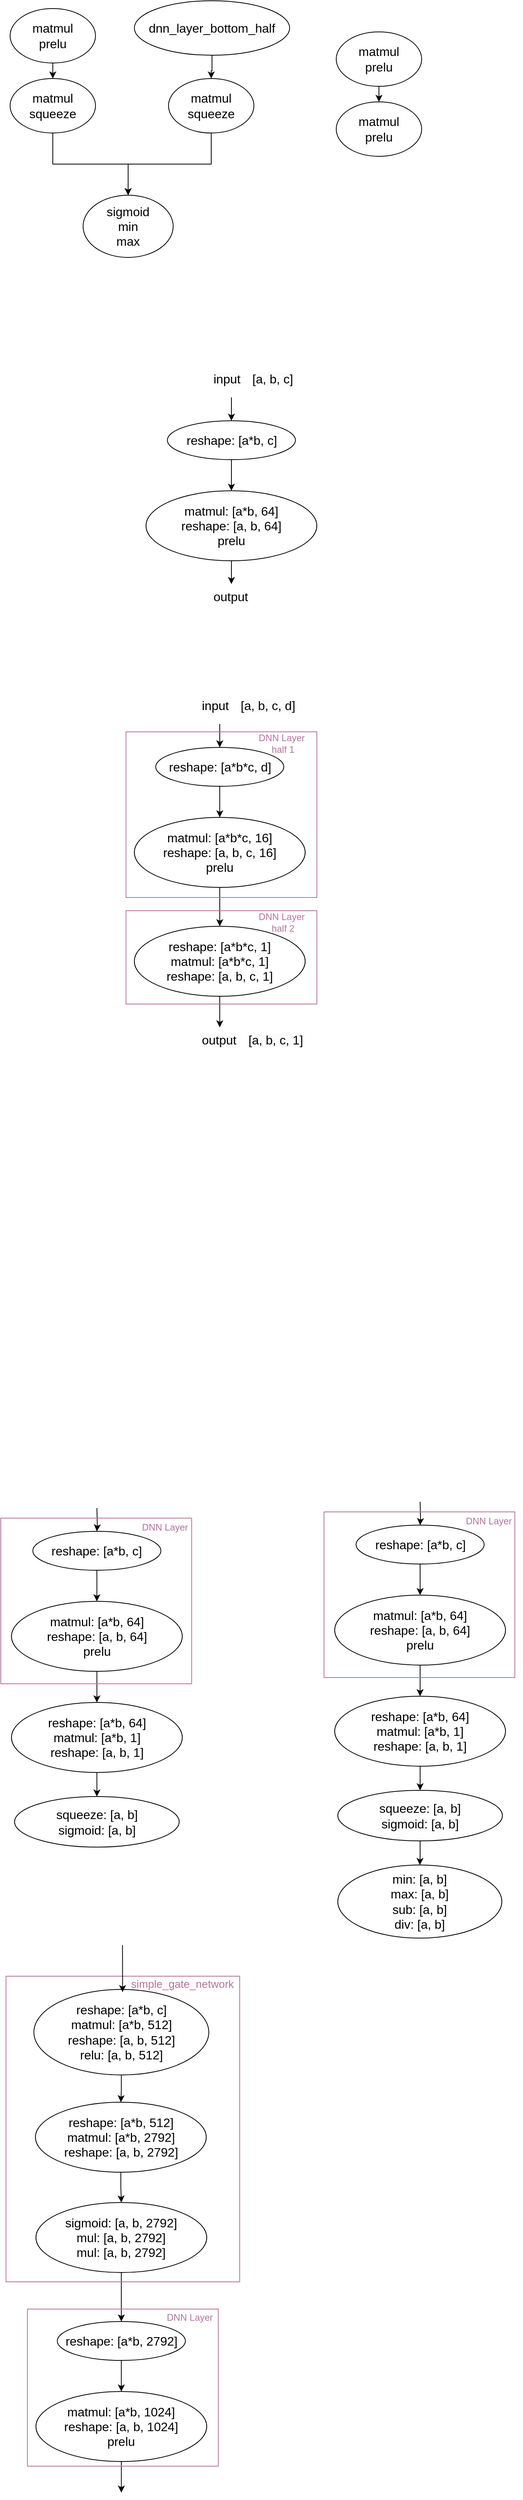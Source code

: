 <mxfile version="24.7.10">
  <diagram name="第 1 页" id="V1dfw5ZvCygMVs_ZKmEv">
    <mxGraphModel dx="1242" dy="786" grid="1" gridSize="10" guides="1" tooltips="1" connect="1" arrows="1" fold="1" page="1" pageScale="1" pageWidth="827" pageHeight="1169" math="0" shadow="0">
      <root>
        <mxCell id="0" />
        <mxCell id="1" parent="0" />
        <mxCell id="wV4hB_RL8rZMmwDnRBt9-4" value="" style="edgeStyle=orthogonalEdgeStyle;rounded=0;orthogonalLoop=1;jettySize=auto;html=1;" parent="1" source="wV4hB_RL8rZMmwDnRBt9-1" target="wV4hB_RL8rZMmwDnRBt9-3" edge="1">
          <mxGeometry relative="1" as="geometry" />
        </mxCell>
        <mxCell id="wV4hB_RL8rZMmwDnRBt9-1" value="&lt;span style=&quot;font-size: 16px;&quot;&gt;dnn_layer_bottom_half&lt;/span&gt;" style="ellipse;whiteSpace=wrap;html=1;" parent="1" vertex="1">
          <mxGeometry x="250" y="30" width="200" height="70" as="geometry" />
        </mxCell>
        <mxCell id="wV4hB_RL8rZMmwDnRBt9-6" value="" style="edgeStyle=orthogonalEdgeStyle;rounded=0;orthogonalLoop=1;jettySize=auto;html=1;" parent="1" source="wV4hB_RL8rZMmwDnRBt9-2" target="wV4hB_RL8rZMmwDnRBt9-5" edge="1">
          <mxGeometry relative="1" as="geometry" />
        </mxCell>
        <mxCell id="wV4hB_RL8rZMmwDnRBt9-2" value="&lt;font style=&quot;font-size: 16px;&quot;&gt;matmul&lt;/font&gt;&lt;div style=&quot;font-size: 16px;&quot;&gt;&lt;font style=&quot;font-size: 16px;&quot;&gt;prelu&lt;/font&gt;&lt;/div&gt;" style="ellipse;whiteSpace=wrap;html=1;" parent="1" vertex="1">
          <mxGeometry x="90" y="40" width="110" height="70" as="geometry" />
        </mxCell>
        <mxCell id="wV4hB_RL8rZMmwDnRBt9-10" style="edgeStyle=orthogonalEdgeStyle;rounded=0;orthogonalLoop=1;jettySize=auto;html=1;exitX=0.5;exitY=1;exitDx=0;exitDy=0;" parent="1" source="wV4hB_RL8rZMmwDnRBt9-3" target="wV4hB_RL8rZMmwDnRBt9-7" edge="1">
          <mxGeometry relative="1" as="geometry">
            <Array as="points">
              <mxPoint x="349" y="240" />
              <mxPoint x="242" y="240" />
            </Array>
          </mxGeometry>
        </mxCell>
        <mxCell id="wV4hB_RL8rZMmwDnRBt9-3" value="&lt;font style=&quot;font-size: 16px;&quot;&gt;matmul&lt;/font&gt;&lt;div style=&quot;font-size: 16px;&quot;&gt;squeeze&lt;/div&gt;" style="ellipse;whiteSpace=wrap;html=1;" parent="1" vertex="1">
          <mxGeometry x="294" y="130" width="110" height="70" as="geometry" />
        </mxCell>
        <mxCell id="wV4hB_RL8rZMmwDnRBt9-9" value="" style="edgeStyle=orthogonalEdgeStyle;rounded=0;orthogonalLoop=1;jettySize=auto;html=1;" parent="1" source="wV4hB_RL8rZMmwDnRBt9-5" target="wV4hB_RL8rZMmwDnRBt9-7" edge="1">
          <mxGeometry relative="1" as="geometry" />
        </mxCell>
        <mxCell id="wV4hB_RL8rZMmwDnRBt9-5" value="&lt;font style=&quot;font-size: 16px;&quot;&gt;matmul&lt;/font&gt;&lt;div style=&quot;font-size: 16px;&quot;&gt;squeeze&lt;br&gt;&lt;/div&gt;" style="ellipse;whiteSpace=wrap;html=1;" parent="1" vertex="1">
          <mxGeometry x="90" y="130" width="110" height="70" as="geometry" />
        </mxCell>
        <mxCell id="wV4hB_RL8rZMmwDnRBt9-7" value="&lt;span style=&quot;font-size: 16px;&quot;&gt;sigmoid&lt;/span&gt;&lt;div&gt;&lt;span style=&quot;font-size: 16px;&quot;&gt;min&lt;/span&gt;&lt;/div&gt;&lt;div&gt;&lt;span style=&quot;font-size: 16px;&quot;&gt;max&lt;/span&gt;&lt;/div&gt;" style="ellipse;whiteSpace=wrap;html=1;" parent="1" vertex="1">
          <mxGeometry x="184" y="280" width="116" height="80" as="geometry" />
        </mxCell>
        <mxCell id="sTIh-kTO3xZ_8swDwnME-1" value="" style="edgeStyle=orthogonalEdgeStyle;rounded=0;orthogonalLoop=1;jettySize=auto;html=1;" parent="1" source="sTIh-kTO3xZ_8swDwnME-2" edge="1">
          <mxGeometry relative="1" as="geometry">
            <mxPoint x="565" y="160" as="targetPoint" />
          </mxGeometry>
        </mxCell>
        <mxCell id="sTIh-kTO3xZ_8swDwnME-2" value="&lt;font style=&quot;font-size: 16px;&quot;&gt;matmul&lt;/font&gt;&lt;div style=&quot;font-size: 16px;&quot;&gt;&lt;font style=&quot;font-size: 16px;&quot;&gt;prelu&lt;/font&gt;&lt;/div&gt;" style="ellipse;whiteSpace=wrap;html=1;" parent="1" vertex="1">
          <mxGeometry x="510" y="70" width="110" height="70" as="geometry" />
        </mxCell>
        <mxCell id="sTIh-kTO3xZ_8swDwnME-3" value="&lt;font style=&quot;font-size: 16px;&quot;&gt;matmul&lt;/font&gt;&lt;div style=&quot;font-size: 16px;&quot;&gt;&lt;font style=&quot;font-size: 16px;&quot;&gt;prelu&lt;/font&gt;&lt;/div&gt;" style="ellipse;whiteSpace=wrap;html=1;" parent="1" vertex="1">
          <mxGeometry x="510" y="160" width="110" height="70" as="geometry" />
        </mxCell>
        <mxCell id="sTIh-kTO3xZ_8swDwnME-17" value="" style="edgeStyle=orthogonalEdgeStyle;rounded=0;orthogonalLoop=1;jettySize=auto;html=1;" parent="1" source="sTIh-kTO3xZ_8swDwnME-4" target="sTIh-kTO3xZ_8swDwnME-15" edge="1">
          <mxGeometry relative="1" as="geometry" />
        </mxCell>
        <mxCell id="sTIh-kTO3xZ_8swDwnME-4" value="&lt;font style=&quot;font-size: 16px;&quot;&gt;matmul:&amp;nbsp;&lt;/font&gt;&lt;span style=&quot;font-size: 16px;&quot;&gt;[a*b, 64]&lt;/span&gt;&lt;div&gt;&lt;span style=&quot;font-size: 16px;&quot;&gt;reshape:&amp;nbsp;&lt;/span&gt;&lt;span style=&quot;font-size: 16px;&quot;&gt;[a, b, 64]&lt;/span&gt;&lt;span style=&quot;font-size: 16px;&quot;&gt;&lt;br&gt;&lt;/span&gt;&lt;div style=&quot;font-size: 16px;&quot;&gt;&lt;font style=&quot;font-size: 16px;&quot;&gt;prelu&lt;/font&gt;&lt;/div&gt;&lt;/div&gt;" style="ellipse;whiteSpace=wrap;html=1;" parent="1" vertex="1">
          <mxGeometry x="265" y="660" width="220" height="90" as="geometry" />
        </mxCell>
        <mxCell id="sTIh-kTO3xZ_8swDwnME-11" value="" style="edgeStyle=orthogonalEdgeStyle;rounded=0;orthogonalLoop=1;jettySize=auto;html=1;" parent="1" source="sTIh-kTO3xZ_8swDwnME-6" target="sTIh-kTO3xZ_8swDwnME-4" edge="1">
          <mxGeometry relative="1" as="geometry" />
        </mxCell>
        <mxCell id="sTIh-kTO3xZ_8swDwnME-6" value="&lt;font style=&quot;font-size: 16px;&quot;&gt;reshape:&amp;nbsp;&lt;/font&gt;&lt;span style=&quot;font-size: 16px; background-color: initial;&quot;&gt;[a*b, c]&lt;/span&gt;" style="ellipse;whiteSpace=wrap;html=1;" parent="1" vertex="1">
          <mxGeometry x="292.5" y="570" width="165" height="50" as="geometry" />
        </mxCell>
        <mxCell id="sTIh-kTO3xZ_8swDwnME-8" value="&lt;span style=&quot;color: rgb(0, 0, 0); font-family: Helvetica; font-size: 16px; font-style: normal; font-variant-ligatures: normal; font-variant-caps: normal; font-weight: 400; letter-spacing: normal; orphans: 2; text-align: center; text-indent: 0px; text-transform: none; widows: 2; word-spacing: 0px; -webkit-text-stroke-width: 0px; white-space: normal; background-color: rgb(251, 251, 251); text-decoration-thickness: initial; text-decoration-style: initial; text-decoration-color: initial; display: inline !important; float: none;&quot;&gt;[a, b, c]&lt;/span&gt;" style="text;whiteSpace=wrap;html=1;" parent="1" vertex="1">
          <mxGeometry x="400" y="500" width="150" height="40" as="geometry" />
        </mxCell>
        <mxCell id="sTIh-kTO3xZ_8swDwnME-10" value="" style="edgeStyle=orthogonalEdgeStyle;rounded=0;orthogonalLoop=1;jettySize=auto;html=1;" parent="1" source="sTIh-kTO3xZ_8swDwnME-9" target="sTIh-kTO3xZ_8swDwnME-6" edge="1">
          <mxGeometry relative="1" as="geometry" />
        </mxCell>
        <mxCell id="sTIh-kTO3xZ_8swDwnME-9" value="&lt;span style=&quot;color: rgb(0, 0, 0); font-family: Helvetica; font-size: 16px; font-style: normal; font-variant-ligatures: normal; font-variant-caps: normal; font-weight: 400; letter-spacing: normal; orphans: 2; text-align: center; text-indent: 0px; text-transform: none; widows: 2; word-spacing: 0px; -webkit-text-stroke-width: 0px; white-space: normal; background-color: rgb(251, 251, 251); text-decoration-thickness: initial; text-decoration-style: initial; text-decoration-color: initial; display: inline !important; float: none;&quot;&gt;input&lt;/span&gt;" style="text;whiteSpace=wrap;html=1;" parent="1" vertex="1">
          <mxGeometry x="350" y="500" width="50" height="40" as="geometry" />
        </mxCell>
        <mxCell id="sTIh-kTO3xZ_8swDwnME-15" value="&lt;div style=&quot;text-align: center;&quot;&gt;&lt;span style=&quot;background-color: initial; font-size: 16px;&quot;&gt;output&lt;/span&gt;&lt;/div&gt;" style="text;whiteSpace=wrap;html=1;" parent="1" vertex="1">
          <mxGeometry x="350" y="780" width="50" height="40" as="geometry" />
        </mxCell>
        <mxCell id="I9Kv1Mkpv6eCRe7bFn_e-13" value="" style="edgeStyle=orthogonalEdgeStyle;rounded=0;orthogonalLoop=1;jettySize=auto;html=1;" edge="1" parent="1" source="bx44Nag-n4rfRC4HVCFL-2" target="I9Kv1Mkpv6eCRe7bFn_e-1">
          <mxGeometry relative="1" as="geometry" />
        </mxCell>
        <mxCell id="bx44Nag-n4rfRC4HVCFL-2" value="&lt;font style=&quot;font-size: 16px;&quot;&gt;matmul:&amp;nbsp;&lt;/font&gt;&lt;span style=&quot;font-size: 16px;&quot;&gt;[a*b*c, 16]&lt;/span&gt;&lt;div&gt;&lt;span style=&quot;font-size: 16px;&quot;&gt;reshape:&amp;nbsp;&lt;/span&gt;&lt;span style=&quot;font-size: 16px;&quot;&gt;[a, b, c, 16]&lt;/span&gt;&lt;span style=&quot;font-size: 16px;&quot;&gt;&lt;br&gt;&lt;/span&gt;&lt;div style=&quot;font-size: 16px;&quot;&gt;&lt;font style=&quot;font-size: 16px;&quot;&gt;prelu&lt;/font&gt;&lt;/div&gt;&lt;/div&gt;" style="ellipse;whiteSpace=wrap;html=1;" parent="1" vertex="1">
          <mxGeometry x="250" y="1080" width="220" height="90" as="geometry" />
        </mxCell>
        <mxCell id="bx44Nag-n4rfRC4HVCFL-3" value="" style="edgeStyle=orthogonalEdgeStyle;rounded=0;orthogonalLoop=1;jettySize=auto;html=1;" parent="1" source="bx44Nag-n4rfRC4HVCFL-4" target="bx44Nag-n4rfRC4HVCFL-2" edge="1">
          <mxGeometry relative="1" as="geometry" />
        </mxCell>
        <mxCell id="bx44Nag-n4rfRC4HVCFL-4" value="&lt;font style=&quot;font-size: 16px;&quot;&gt;reshape:&amp;nbsp;&lt;/font&gt;&lt;span style=&quot;font-size: 16px; background-color: initial;&quot;&gt;[a*b*c, d]&lt;/span&gt;" style="ellipse;whiteSpace=wrap;html=1;" parent="1" vertex="1">
          <mxGeometry x="277.5" y="990" width="165" height="50" as="geometry" />
        </mxCell>
        <mxCell id="bx44Nag-n4rfRC4HVCFL-5" value="&lt;span style=&quot;color: rgb(0, 0, 0); font-family: Helvetica; font-size: 16px; font-style: normal; font-variant-ligatures: normal; font-variant-caps: normal; font-weight: 400; letter-spacing: normal; orphans: 2; text-align: center; text-indent: 0px; text-transform: none; widows: 2; word-spacing: 0px; -webkit-text-stroke-width: 0px; white-space: normal; background-color: rgb(251, 251, 251); text-decoration-thickness: initial; text-decoration-style: initial; text-decoration-color: initial; display: inline !important; float: none;&quot;&gt;[a, b, c, d]&lt;/span&gt;" style="text;whiteSpace=wrap;html=1;" parent="1" vertex="1">
          <mxGeometry x="385" y="920" width="150" height="40" as="geometry" />
        </mxCell>
        <mxCell id="bx44Nag-n4rfRC4HVCFL-6" value="" style="edgeStyle=orthogonalEdgeStyle;rounded=0;orthogonalLoop=1;jettySize=auto;html=1;" parent="1" source="bx44Nag-n4rfRC4HVCFL-7" target="bx44Nag-n4rfRC4HVCFL-4" edge="1">
          <mxGeometry relative="1" as="geometry" />
        </mxCell>
        <mxCell id="bx44Nag-n4rfRC4HVCFL-7" value="&lt;span style=&quot;color: rgb(0, 0, 0); font-family: Helvetica; font-size: 16px; font-style: normal; font-variant-ligatures: normal; font-variant-caps: normal; font-weight: 400; letter-spacing: normal; orphans: 2; text-align: center; text-indent: 0px; text-transform: none; widows: 2; word-spacing: 0px; -webkit-text-stroke-width: 0px; white-space: normal; background-color: rgb(251, 251, 251); text-decoration-thickness: initial; text-decoration-style: initial; text-decoration-color: initial; display: inline !important; float: none;&quot;&gt;input&lt;/span&gt;" style="text;whiteSpace=wrap;html=1;" parent="1" vertex="1">
          <mxGeometry x="335" y="920" width="50" height="40" as="geometry" />
        </mxCell>
        <mxCell id="bx44Nag-n4rfRC4HVCFL-15" value="" style="edgeStyle=orthogonalEdgeStyle;rounded=0;orthogonalLoop=1;jettySize=auto;html=1;" parent="1" source="bx44Nag-n4rfRC4HVCFL-9" target="bx44Nag-n4rfRC4HVCFL-14" edge="1">
          <mxGeometry relative="1" as="geometry" />
        </mxCell>
        <mxCell id="bx44Nag-n4rfRC4HVCFL-9" value="&lt;font style=&quot;font-size: 16px;&quot;&gt;matmul:&amp;nbsp;&lt;/font&gt;&lt;span style=&quot;font-size: 16px;&quot;&gt;[a*b, 64]&lt;/span&gt;&lt;div&gt;&lt;span style=&quot;font-size: 16px;&quot;&gt;reshape:&amp;nbsp;&lt;/span&gt;&lt;span style=&quot;font-size: 16px;&quot;&gt;[a, b, 64]&lt;/span&gt;&lt;span style=&quot;font-size: 16px;&quot;&gt;&lt;br&gt;&lt;/span&gt;&lt;div style=&quot;font-size: 16px;&quot;&gt;&lt;font style=&quot;font-size: 16px;&quot;&gt;prelu&lt;/font&gt;&lt;/div&gt;&lt;/div&gt;" style="ellipse;whiteSpace=wrap;html=1;" parent="1" vertex="1">
          <mxGeometry x="91.75" y="2088" width="220" height="90" as="geometry" />
        </mxCell>
        <mxCell id="bx44Nag-n4rfRC4HVCFL-10" value="" style="edgeStyle=orthogonalEdgeStyle;rounded=0;orthogonalLoop=1;jettySize=auto;html=1;" parent="1" source="bx44Nag-n4rfRC4HVCFL-11" target="bx44Nag-n4rfRC4HVCFL-9" edge="1">
          <mxGeometry relative="1" as="geometry" />
        </mxCell>
        <mxCell id="bx44Nag-n4rfRC4HVCFL-11" value="&lt;font style=&quot;font-size: 16px;&quot;&gt;reshape:&amp;nbsp;&lt;/font&gt;&lt;span style=&quot;font-size: 16px; background-color: initial;&quot;&gt;[a*b, c]&lt;/span&gt;" style="ellipse;whiteSpace=wrap;html=1;" parent="1" vertex="1">
          <mxGeometry x="119.25" y="1998" width="165" height="50" as="geometry" />
        </mxCell>
        <mxCell id="bx44Nag-n4rfRC4HVCFL-12" value="" style="edgeStyle=orthogonalEdgeStyle;rounded=0;orthogonalLoop=1;jettySize=auto;html=1;" parent="1" target="bx44Nag-n4rfRC4HVCFL-11" edge="1">
          <mxGeometry relative="1" as="geometry">
            <mxPoint x="201.75" y="1968" as="sourcePoint" />
          </mxGeometry>
        </mxCell>
        <mxCell id="bx44Nag-n4rfRC4HVCFL-17" value="" style="edgeStyle=orthogonalEdgeStyle;rounded=0;orthogonalLoop=1;jettySize=auto;html=1;" parent="1" source="bx44Nag-n4rfRC4HVCFL-14" target="bx44Nag-n4rfRC4HVCFL-16" edge="1">
          <mxGeometry relative="1" as="geometry" />
        </mxCell>
        <mxCell id="bx44Nag-n4rfRC4HVCFL-14" value="&lt;font style=&quot;font-size: 16px;&quot;&gt;reshape:&amp;nbsp;&lt;/font&gt;&lt;span style=&quot;font-size: 16px;&quot;&gt;[a*b, 64]&lt;/span&gt;&lt;div&gt;&lt;span style=&quot;font-size: 16px;&quot;&gt;matmul:&amp;nbsp;&lt;/span&gt;&lt;span style=&quot;font-size: 16px;&quot;&gt;[&lt;/span&gt;&lt;span style=&quot;font-size: 16px;&quot;&gt;a*b&lt;/span&gt;&lt;span style=&quot;font-size: 16px;&quot;&gt;, 1]&lt;/span&gt;&lt;/div&gt;&lt;div&gt;&lt;span style=&quot;font-size: 16px;&quot;&gt;reshape:&amp;nbsp;&lt;/span&gt;&lt;span style=&quot;font-size: 16px;&quot;&gt;[a, b, 1]&lt;/span&gt;&lt;/div&gt;" style="ellipse;whiteSpace=wrap;html=1;" parent="1" vertex="1">
          <mxGeometry x="91.75" y="2218" width="220" height="90" as="geometry" />
        </mxCell>
        <mxCell id="bx44Nag-n4rfRC4HVCFL-16" value="&lt;font style=&quot;font-size: 16px;&quot;&gt;squeeze:&amp;nbsp;&lt;/font&gt;&lt;span style=&quot;font-size: 16px;&quot;&gt;[a, b]&lt;/span&gt;&lt;div&gt;&lt;span style=&quot;font-size: 16px;&quot;&gt;sigmoid:&amp;nbsp;&lt;/span&gt;&lt;span style=&quot;font-size: 16px;&quot;&gt;[&lt;/span&gt;&lt;span style=&quot;font-size: 16px;&quot;&gt;a, b&lt;/span&gt;&lt;span style=&quot;font-size: 16px;&quot;&gt;]&lt;/span&gt;&lt;/div&gt;" style="ellipse;whiteSpace=wrap;html=1;" parent="1" vertex="1">
          <mxGeometry x="95.75" y="2339" width="212" height="65" as="geometry" />
        </mxCell>
        <mxCell id="bx44Nag-n4rfRC4HVCFL-19" value="" style="rounded=0;whiteSpace=wrap;html=1;fillColor=none;strokeColor=#B5739D;" parent="1" vertex="1">
          <mxGeometry x="78" y="1981" width="245.75" height="213" as="geometry" />
        </mxCell>
        <mxCell id="bx44Nag-n4rfRC4HVCFL-20" value="&lt;font color=&quot;#b5739d&quot;&gt;DNN Layer&lt;/font&gt;" style="text;html=1;align=center;verticalAlign=middle;whiteSpace=wrap;rounded=0;" parent="1" vertex="1">
          <mxGeometry x="246.25" y="1978" width="87" height="30" as="geometry" />
        </mxCell>
        <mxCell id="bx44Nag-n4rfRC4HVCFL-21" value="" style="edgeStyle=orthogonalEdgeStyle;rounded=0;orthogonalLoop=1;jettySize=auto;html=1;" parent="1" source="bx44Nag-n4rfRC4HVCFL-22" target="bx44Nag-n4rfRC4HVCFL-27" edge="1">
          <mxGeometry relative="1" as="geometry" />
        </mxCell>
        <mxCell id="bx44Nag-n4rfRC4HVCFL-22" value="&lt;font style=&quot;font-size: 16px;&quot;&gt;matmul:&amp;nbsp;&lt;/font&gt;&lt;span style=&quot;font-size: 16px;&quot;&gt;[a*b, 64]&lt;/span&gt;&lt;div&gt;&lt;span style=&quot;font-size: 16px;&quot;&gt;reshape:&amp;nbsp;&lt;/span&gt;&lt;span style=&quot;font-size: 16px;&quot;&gt;[a, b, 64]&lt;/span&gt;&lt;span style=&quot;font-size: 16px;&quot;&gt;&lt;br&gt;&lt;/span&gt;&lt;div style=&quot;font-size: 16px;&quot;&gt;&lt;font style=&quot;font-size: 16px;&quot;&gt;prelu&lt;/font&gt;&lt;/div&gt;&lt;/div&gt;" style="ellipse;whiteSpace=wrap;html=1;" parent="1" vertex="1">
          <mxGeometry x="508" y="2080" width="220" height="90" as="geometry" />
        </mxCell>
        <mxCell id="bx44Nag-n4rfRC4HVCFL-23" value="" style="edgeStyle=orthogonalEdgeStyle;rounded=0;orthogonalLoop=1;jettySize=auto;html=1;" parent="1" source="bx44Nag-n4rfRC4HVCFL-24" target="bx44Nag-n4rfRC4HVCFL-22" edge="1">
          <mxGeometry relative="1" as="geometry" />
        </mxCell>
        <mxCell id="bx44Nag-n4rfRC4HVCFL-24" value="&lt;font style=&quot;font-size: 16px;&quot;&gt;reshape:&amp;nbsp;&lt;/font&gt;&lt;span style=&quot;font-size: 16px; background-color: initial;&quot;&gt;[a*b, c]&lt;/span&gt;" style="ellipse;whiteSpace=wrap;html=1;" parent="1" vertex="1">
          <mxGeometry x="535.5" y="1990" width="165" height="50" as="geometry" />
        </mxCell>
        <mxCell id="bx44Nag-n4rfRC4HVCFL-25" value="" style="edgeStyle=orthogonalEdgeStyle;rounded=0;orthogonalLoop=1;jettySize=auto;html=1;" parent="1" target="bx44Nag-n4rfRC4HVCFL-24" edge="1">
          <mxGeometry relative="1" as="geometry">
            <mxPoint x="618" y="1960" as="sourcePoint" />
          </mxGeometry>
        </mxCell>
        <mxCell id="bx44Nag-n4rfRC4HVCFL-26" value="" style="edgeStyle=orthogonalEdgeStyle;rounded=0;orthogonalLoop=1;jettySize=auto;html=1;" parent="1" source="bx44Nag-n4rfRC4HVCFL-27" target="bx44Nag-n4rfRC4HVCFL-28" edge="1">
          <mxGeometry relative="1" as="geometry" />
        </mxCell>
        <mxCell id="bx44Nag-n4rfRC4HVCFL-27" value="&lt;font style=&quot;font-size: 16px;&quot;&gt;reshape:&amp;nbsp;&lt;/font&gt;&lt;span style=&quot;font-size: 16px;&quot;&gt;[a*b, 64]&lt;/span&gt;&lt;div&gt;&lt;span style=&quot;font-size: 16px;&quot;&gt;matmul:&amp;nbsp;&lt;/span&gt;&lt;span style=&quot;font-size: 16px;&quot;&gt;[&lt;/span&gt;&lt;span style=&quot;font-size: 16px;&quot;&gt;a*b&lt;/span&gt;&lt;span style=&quot;font-size: 16px;&quot;&gt;, 1]&lt;/span&gt;&lt;/div&gt;&lt;div&gt;&lt;span style=&quot;font-size: 16px;&quot;&gt;reshape:&amp;nbsp;&lt;/span&gt;&lt;span style=&quot;font-size: 16px;&quot;&gt;[a, b, 1]&lt;/span&gt;&lt;/div&gt;" style="ellipse;whiteSpace=wrap;html=1;" parent="1" vertex="1">
          <mxGeometry x="508" y="2210" width="220" height="90" as="geometry" />
        </mxCell>
        <mxCell id="bx44Nag-n4rfRC4HVCFL-32" value="" style="edgeStyle=orthogonalEdgeStyle;rounded=0;orthogonalLoop=1;jettySize=auto;html=1;" parent="1" source="bx44Nag-n4rfRC4HVCFL-28" target="bx44Nag-n4rfRC4HVCFL-31" edge="1">
          <mxGeometry relative="1" as="geometry" />
        </mxCell>
        <mxCell id="bx44Nag-n4rfRC4HVCFL-28" value="&lt;font style=&quot;font-size: 16px;&quot;&gt;squeeze:&amp;nbsp;&lt;/font&gt;&lt;span style=&quot;font-size: 16px;&quot;&gt;[a, b]&lt;/span&gt;&lt;div&gt;&lt;span style=&quot;font-size: 16px;&quot;&gt;sigmoid:&amp;nbsp;&lt;/span&gt;&lt;span style=&quot;font-size: 16px;&quot;&gt;[&lt;/span&gt;&lt;span style=&quot;font-size: 16px;&quot;&gt;a, b&lt;/span&gt;&lt;span style=&quot;font-size: 16px;&quot;&gt;]&lt;/span&gt;&lt;/div&gt;" style="ellipse;whiteSpace=wrap;html=1;" parent="1" vertex="1">
          <mxGeometry x="512" y="2331" width="212" height="65" as="geometry" />
        </mxCell>
        <mxCell id="bx44Nag-n4rfRC4HVCFL-29" value="" style="rounded=0;whiteSpace=wrap;html=1;fillColor=none;strokeColor=#B5739D;" parent="1" vertex="1">
          <mxGeometry x="494.25" y="1973" width="245.75" height="213" as="geometry" />
        </mxCell>
        <mxCell id="bx44Nag-n4rfRC4HVCFL-30" value="&lt;font color=&quot;#b5739d&quot;&gt;DNN Layer&lt;/font&gt;" style="text;html=1;align=center;verticalAlign=middle;whiteSpace=wrap;rounded=0;" parent="1" vertex="1">
          <mxGeometry x="662.5" y="1970" width="87" height="30" as="geometry" />
        </mxCell>
        <mxCell id="bx44Nag-n4rfRC4HVCFL-31" value="&lt;span style=&quot;font-size: 16px;&quot;&gt;min:&amp;nbsp;&lt;/span&gt;&lt;span style=&quot;font-size: 16px;&quot;&gt;[a, b]&lt;/span&gt;&lt;div&gt;&lt;span style=&quot;font-size: 16px;&quot;&gt;max:&amp;nbsp;&lt;/span&gt;&lt;span style=&quot;font-size: 16px; background-color: initial;&quot;&gt;[a, b]&lt;/span&gt;&lt;/div&gt;&lt;div&gt;&lt;span style=&quot;font-size: 16px;&quot;&gt;sub:&amp;nbsp;&lt;/span&gt;&lt;span style=&quot;font-size: 16px; background-color: initial;&quot;&gt;[a, b]&lt;/span&gt;&lt;/div&gt;&lt;div&gt;&lt;span style=&quot;font-size: 16px;&quot;&gt;div:&amp;nbsp;&lt;/span&gt;&lt;span style=&quot;font-size: 16px; background-color: initial;&quot;&gt;[a, b]&lt;/span&gt;&lt;/div&gt;" style="ellipse;whiteSpace=wrap;html=1;" parent="1" vertex="1">
          <mxGeometry x="512" y="2427" width="211.25" height="94" as="geometry" />
        </mxCell>
        <mxCell id="bx44Nag-n4rfRC4HVCFL-33" value="" style="edgeStyle=orthogonalEdgeStyle;rounded=0;orthogonalLoop=1;jettySize=auto;html=1;" parent="1" source="bx44Nag-n4rfRC4HVCFL-34" edge="1">
          <mxGeometry relative="1" as="geometry">
            <mxPoint x="233.25" y="3234" as="targetPoint" />
          </mxGeometry>
        </mxCell>
        <mxCell id="bx44Nag-n4rfRC4HVCFL-34" value="&lt;font style=&quot;font-size: 16px;&quot;&gt;matmul:&amp;nbsp;&lt;/font&gt;&lt;span style=&quot;font-size: 16px;&quot;&gt;[a*b, 1024]&lt;/span&gt;&lt;div&gt;&lt;span style=&quot;font-size: 16px;&quot;&gt;reshape:&amp;nbsp;&lt;/span&gt;&lt;span style=&quot;font-size: 16px;&quot;&gt;[a, b, 1024]&lt;/span&gt;&lt;span style=&quot;font-size: 16px;&quot;&gt;&lt;br&gt;&lt;/span&gt;&lt;div style=&quot;font-size: 16px;&quot;&gt;&lt;font style=&quot;font-size: 16px;&quot;&gt;prelu&lt;/font&gt;&lt;/div&gt;&lt;/div&gt;" style="ellipse;whiteSpace=wrap;html=1;" parent="1" vertex="1">
          <mxGeometry x="123.25" y="3104" width="220" height="90" as="geometry" />
        </mxCell>
        <mxCell id="bx44Nag-n4rfRC4HVCFL-35" value="" style="edgeStyle=orthogonalEdgeStyle;rounded=0;orthogonalLoop=1;jettySize=auto;html=1;" parent="1" source="bx44Nag-n4rfRC4HVCFL-36" target="bx44Nag-n4rfRC4HVCFL-34" edge="1">
          <mxGeometry relative="1" as="geometry" />
        </mxCell>
        <mxCell id="bx44Nag-n4rfRC4HVCFL-36" value="&lt;font style=&quot;font-size: 16px;&quot;&gt;reshape:&amp;nbsp;&lt;/font&gt;&lt;span style=&quot;font-size: 16px; background-color: initial;&quot;&gt;[a*b, 2792]&lt;/span&gt;" style="ellipse;whiteSpace=wrap;html=1;" parent="1" vertex="1">
          <mxGeometry x="150.75" y="3014" width="165" height="50" as="geometry" />
        </mxCell>
        <mxCell id="bx44Nag-n4rfRC4HVCFL-37" value="" style="edgeStyle=orthogonalEdgeStyle;rounded=0;orthogonalLoop=1;jettySize=auto;html=1;exitX=0.5;exitY=1;exitDx=0;exitDy=0;" parent="1" source="bx44Nag-n4rfRC4HVCFL-46" target="bx44Nag-n4rfRC4HVCFL-36" edge="1">
          <mxGeometry relative="1" as="geometry">
            <mxPoint x="233.25" y="2984" as="sourcePoint" />
          </mxGeometry>
        </mxCell>
        <mxCell id="bx44Nag-n4rfRC4HVCFL-41" value="" style="rounded=0;whiteSpace=wrap;html=1;fillColor=none;strokeColor=#B5739D;" parent="1" vertex="1">
          <mxGeometry x="112.32" y="2998" width="245.75" height="202" as="geometry" />
        </mxCell>
        <mxCell id="bx44Nag-n4rfRC4HVCFL-42" value="&lt;font color=&quot;#b5739d&quot;&gt;DNN Layer&lt;/font&gt;" style="text;html=1;align=center;verticalAlign=middle;whiteSpace=wrap;rounded=0;" parent="1" vertex="1">
          <mxGeometry x="277.75" y="2994" width="87" height="30" as="geometry" />
        </mxCell>
        <mxCell id="bx44Nag-n4rfRC4HVCFL-45" value="" style="edgeStyle=orthogonalEdgeStyle;rounded=0;orthogonalLoop=1;jettySize=auto;html=1;" parent="1" source="bx44Nag-n4rfRC4HVCFL-43" target="bx44Nag-n4rfRC4HVCFL-44" edge="1">
          <mxGeometry relative="1" as="geometry" />
        </mxCell>
        <mxCell id="bx44Nag-n4rfRC4HVCFL-43" value="&lt;font style=&quot;font-size: 16px;&quot;&gt;reshape:&amp;nbsp;&lt;/font&gt;&lt;span style=&quot;font-size: 16px;&quot;&gt;[a*b, c]&lt;/span&gt;&lt;div&gt;&lt;span style=&quot;font-size: 16px;&quot;&gt;matmul:&amp;nbsp;&lt;/span&gt;&lt;span style=&quot;font-size: 16px;&quot;&gt;[&lt;/span&gt;&lt;span style=&quot;font-size: 16px;&quot;&gt;a*b&lt;/span&gt;&lt;span style=&quot;font-size: 16px;&quot;&gt;, 512]&lt;/span&gt;&lt;/div&gt;&lt;div&gt;&lt;span style=&quot;font-size: 16px;&quot;&gt;reshape:&amp;nbsp;&lt;/span&gt;&lt;span style=&quot;font-size: 16px;&quot;&gt;[a, b, 512]&lt;/span&gt;&lt;/div&gt;&lt;div&gt;&lt;span style=&quot;font-size: 16px;&quot;&gt;relu:&amp;nbsp;&lt;/span&gt;&lt;span style=&quot;font-size: 16px; background-color: initial;&quot;&gt;[a, b, 512]&lt;/span&gt;&lt;/div&gt;" style="ellipse;whiteSpace=wrap;html=1;" parent="1" vertex="1">
          <mxGeometry x="120.63" y="2587" width="225.25" height="110" as="geometry" />
        </mxCell>
        <mxCell id="bx44Nag-n4rfRC4HVCFL-47" value="" style="edgeStyle=orthogonalEdgeStyle;rounded=0;orthogonalLoop=1;jettySize=auto;html=1;" parent="1" source="bx44Nag-n4rfRC4HVCFL-44" target="bx44Nag-n4rfRC4HVCFL-46" edge="1">
          <mxGeometry relative="1" as="geometry" />
        </mxCell>
        <mxCell id="bx44Nag-n4rfRC4HVCFL-44" value="&lt;font style=&quot;font-size: 16px;&quot;&gt;reshape:&amp;nbsp;&lt;/font&gt;&lt;span style=&quot;font-size: 16px;&quot;&gt;[a*b, 512]&lt;/span&gt;&lt;div&gt;&lt;span style=&quot;font-size: 16px;&quot;&gt;matmul:&amp;nbsp;&lt;/span&gt;&lt;span style=&quot;font-size: 16px;&quot;&gt;[&lt;/span&gt;&lt;span style=&quot;font-size: 16px;&quot;&gt;a*b&lt;/span&gt;&lt;span style=&quot;font-size: 16px;&quot;&gt;, 2792]&lt;/span&gt;&lt;/div&gt;&lt;div&gt;&lt;span style=&quot;font-size: 16px;&quot;&gt;reshape:&amp;nbsp;&lt;/span&gt;&lt;span style=&quot;font-size: 16px;&quot;&gt;[a, b, 2792]&lt;/span&gt;&lt;/div&gt;" style="ellipse;whiteSpace=wrap;html=1;" parent="1" vertex="1">
          <mxGeometry x="122.63" y="2732" width="220" height="90" as="geometry" />
        </mxCell>
        <mxCell id="bx44Nag-n4rfRC4HVCFL-46" value="&lt;font style=&quot;font-size: 16px;&quot;&gt;sigmoid:&amp;nbsp;&lt;/font&gt;&lt;span style=&quot;font-size: 16px;&quot;&gt;[a, b, 2792]&lt;/span&gt;&lt;div&gt;&lt;span style=&quot;font-size: 16px;&quot;&gt;mul:&amp;nbsp;&lt;/span&gt;&lt;span style=&quot;font-size: 16px;&quot;&gt;[&lt;/span&gt;&lt;span style=&quot;font-size: 16px;&quot;&gt;a, b, 2792&lt;/span&gt;&lt;span style=&quot;font-size: 16px;&quot;&gt;]&lt;/span&gt;&lt;/div&gt;&lt;div&gt;&lt;span style=&quot;font-size: 16px;&quot;&gt;mul:&amp;nbsp;&lt;/span&gt;&lt;span style=&quot;font-size: 16px;&quot;&gt;[&lt;/span&gt;&lt;span style=&quot;font-size: 16px;&quot;&gt;a, b, 2792&lt;/span&gt;&lt;span style=&quot;font-size: 16px;&quot;&gt;]&lt;/span&gt;&lt;br&gt;&lt;/div&gt;" style="ellipse;whiteSpace=wrap;html=1;" parent="1" vertex="1">
          <mxGeometry x="123.26" y="2861" width="220" height="90" as="geometry" />
        </mxCell>
        <mxCell id="bx44Nag-n4rfRC4HVCFL-48" value="" style="rounded=0;whiteSpace=wrap;html=1;fillColor=none;strokeColor=#B5739D;" parent="1" vertex="1">
          <mxGeometry x="84.75" y="2570" width="300.88" height="393" as="geometry" />
        </mxCell>
        <mxCell id="bx44Nag-n4rfRC4HVCFL-49" value="&lt;font style=&quot;font-size: 14px;&quot; color=&quot;#b5739d&quot;&gt;simple_gate_network&lt;/font&gt;" style="text;html=1;align=center;verticalAlign=middle;whiteSpace=wrap;rounded=0;" parent="1" vertex="1">
          <mxGeometry x="225.25" y="2565" width="174" height="30" as="geometry" />
        </mxCell>
        <mxCell id="bx44Nag-n4rfRC4HVCFL-51" value="" style="endArrow=classic;html=1;rounded=0;entryX=0.055;entryY=0.85;entryDx=0;entryDy=0;entryPerimeter=0;" parent="1" target="bx44Nag-n4rfRC4HVCFL-49" edge="1">
          <mxGeometry width="50" height="50" relative="1" as="geometry">
            <mxPoint x="234.75" y="2530" as="sourcePoint" />
            <mxPoint x="368.75" y="2873" as="targetPoint" />
          </mxGeometry>
        </mxCell>
        <mxCell id="I9Kv1Mkpv6eCRe7bFn_e-4" value="" style="edgeStyle=orthogonalEdgeStyle;rounded=0;orthogonalLoop=1;jettySize=auto;html=1;" edge="1" parent="1" source="I9Kv1Mkpv6eCRe7bFn_e-1" target="I9Kv1Mkpv6eCRe7bFn_e-3">
          <mxGeometry relative="1" as="geometry" />
        </mxCell>
        <mxCell id="I9Kv1Mkpv6eCRe7bFn_e-1" value="&lt;font style=&quot;font-size: 16px;&quot;&gt;reshape:&amp;nbsp;&lt;/font&gt;&lt;span style=&quot;font-size: 16px;&quot;&gt;[a*b*c, 1]&lt;/span&gt;&lt;div&gt;&lt;span style=&quot;font-size: 16px;&quot;&gt;matmul:&amp;nbsp;&lt;/span&gt;&lt;span style=&quot;font-size: 16px;&quot;&gt;[&lt;/span&gt;&lt;span style=&quot;font-size: 16px;&quot;&gt;a*b*c&lt;/span&gt;&lt;span style=&quot;font-size: 16px;&quot;&gt;, 1]&lt;/span&gt;&lt;/div&gt;&lt;div&gt;&lt;span style=&quot;font-size: 16px;&quot;&gt;reshape:&amp;nbsp;&lt;/span&gt;&lt;span style=&quot;font-size: 16px;&quot;&gt;[a, b, c, 1]&lt;/span&gt;&lt;/div&gt;" style="ellipse;whiteSpace=wrap;html=1;" vertex="1" parent="1">
          <mxGeometry x="250" y="1220" width="220" height="90" as="geometry" />
        </mxCell>
        <mxCell id="I9Kv1Mkpv6eCRe7bFn_e-3" value="&lt;span style=&quot;color: rgb(0, 0, 0); font-family: Helvetica; font-size: 16px; font-style: normal; font-variant-ligatures: normal; font-variant-caps: normal; font-weight: 400; letter-spacing: normal; orphans: 2; text-align: center; text-indent: 0px; text-transform: none; widows: 2; word-spacing: 0px; -webkit-text-stroke-width: 0px; white-space: normal; background-color: rgb(251, 251, 251); text-decoration-thickness: initial; text-decoration-style: initial; text-decoration-color: initial; display: inline !important; float: none;&quot;&gt;output&lt;/span&gt;" style="text;whiteSpace=wrap;html=1;" vertex="1" parent="1">
          <mxGeometry x="335" y="1350" width="50" height="40" as="geometry" />
        </mxCell>
        <mxCell id="I9Kv1Mkpv6eCRe7bFn_e-5" value="&lt;span style=&quot;color: rgb(0, 0, 0); font-family: Helvetica; font-size: 16px; font-style: normal; font-variant-ligatures: normal; font-variant-caps: normal; font-weight: 400; letter-spacing: normal; orphans: 2; text-align: center; text-indent: 0px; text-transform: none; widows: 2; word-spacing: 0px; -webkit-text-stroke-width: 0px; white-space: normal; background-color: rgb(251, 251, 251); text-decoration-thickness: initial; text-decoration-style: initial; text-decoration-color: initial; display: inline !important; float: none;&quot;&gt;[a, b, c, 1]&lt;/span&gt;" style="text;whiteSpace=wrap;html=1;" vertex="1" parent="1">
          <mxGeometry x="395" y="1350" width="150" height="40" as="geometry" />
        </mxCell>
        <mxCell id="I9Kv1Mkpv6eCRe7bFn_e-6" value="" style="rounded=0;whiteSpace=wrap;html=1;fillColor=none;strokeColor=#B5739D;" vertex="1" parent="1">
          <mxGeometry x="239.25" y="970" width="245.75" height="213" as="geometry" />
        </mxCell>
        <mxCell id="I9Kv1Mkpv6eCRe7bFn_e-7" value="" style="rounded=0;whiteSpace=wrap;html=1;fillColor=none;strokeColor=#B5739D;" vertex="1" parent="1">
          <mxGeometry x="239.25" y="1200" width="245.75" height="120" as="geometry" />
        </mxCell>
        <mxCell id="I9Kv1Mkpv6eCRe7bFn_e-8" value="&lt;font color=&quot;#b5739d&quot;&gt;DNN Layer&amp;nbsp;&lt;/font&gt;&lt;div&gt;&lt;font color=&quot;#b5739d&quot;&gt;half 1&lt;/font&gt;&lt;/div&gt;" style="text;html=1;align=center;verticalAlign=middle;whiteSpace=wrap;rounded=0;" vertex="1" parent="1">
          <mxGeometry x="398" y="970" width="87" height="30" as="geometry" />
        </mxCell>
        <mxCell id="I9Kv1Mkpv6eCRe7bFn_e-9" value="&lt;font color=&quot;#b5739d&quot;&gt;DNN Layer&amp;nbsp;&lt;/font&gt;&lt;div&gt;&lt;font color=&quot;#b5739d&quot;&gt;half 2&lt;/font&gt;&lt;/div&gt;" style="text;html=1;align=center;verticalAlign=middle;whiteSpace=wrap;rounded=0;" vertex="1" parent="1">
          <mxGeometry x="398" y="1200" width="87" height="30" as="geometry" />
        </mxCell>
      </root>
    </mxGraphModel>
  </diagram>
</mxfile>
